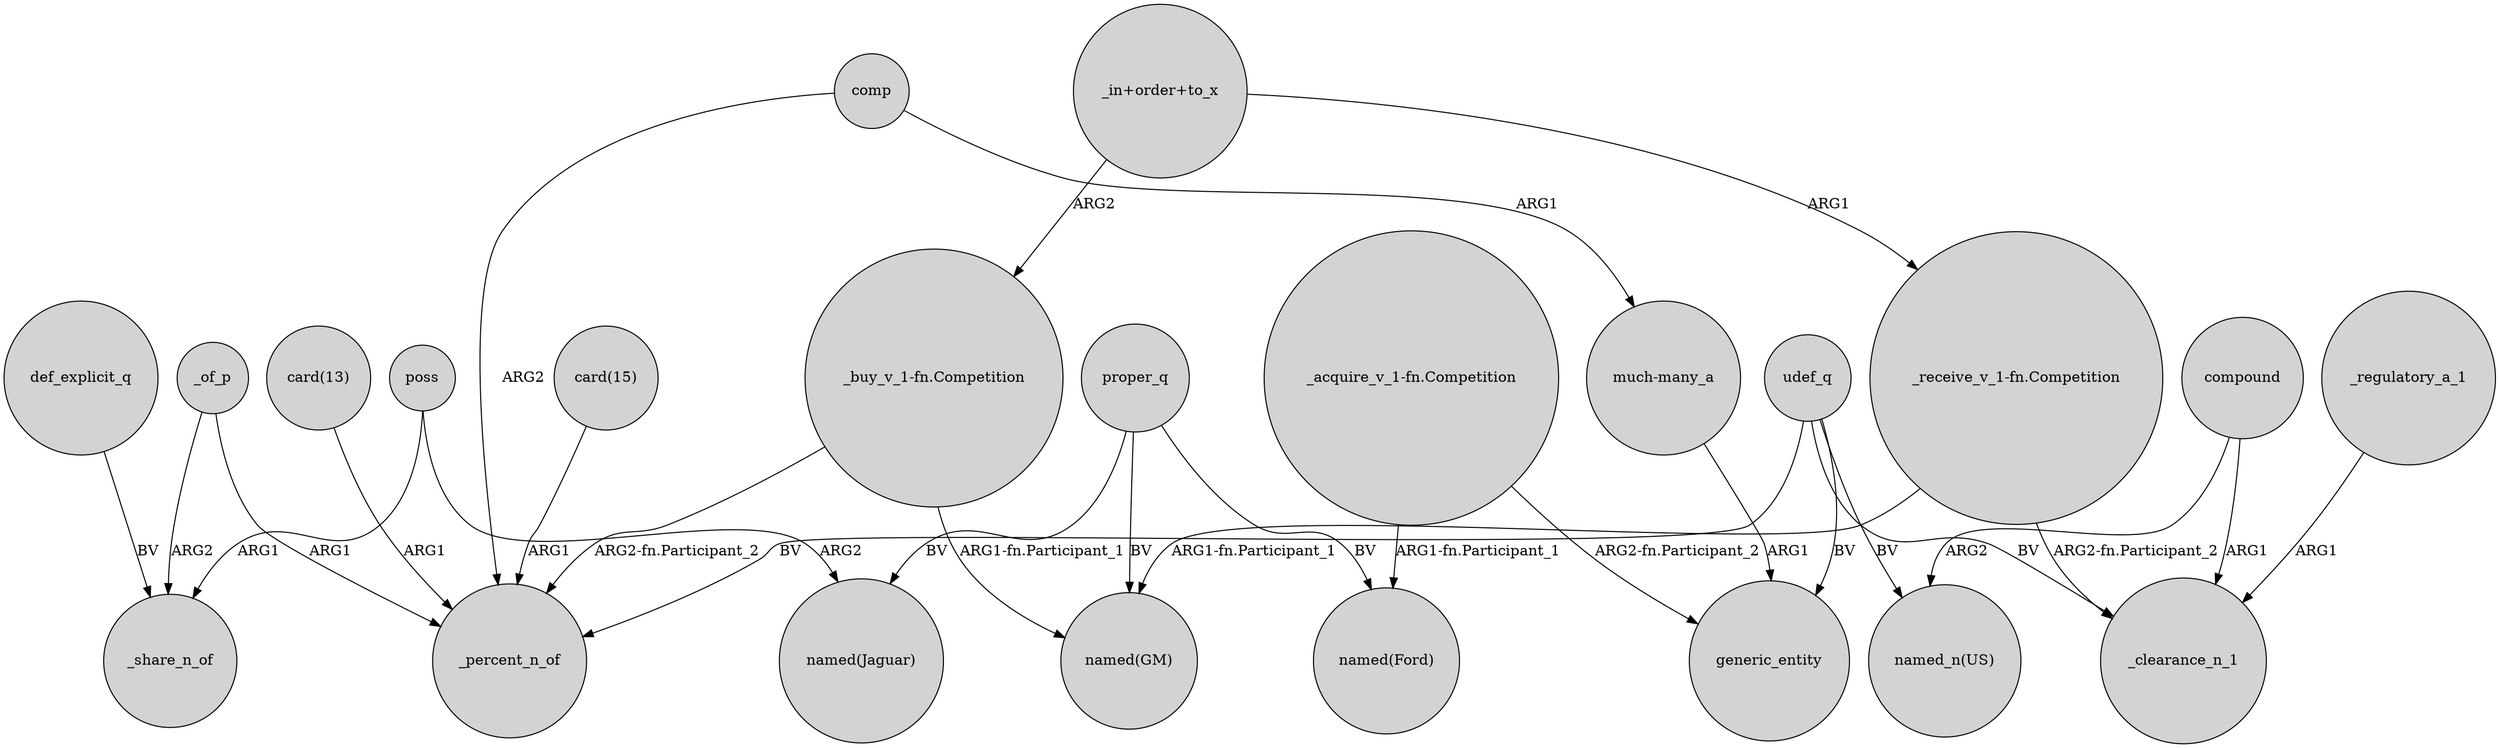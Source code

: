 digraph {
	node [shape=circle style=filled]
	"_in+order+to_x" -> "_buy_v_1-fn.Competition" [label=ARG2]
	compound -> _clearance_n_1 [label=ARG1]
	proper_q -> "named(Ford)" [label=BV]
	"_buy_v_1-fn.Competition" -> _percent_n_of [label="ARG2-fn.Participant_2"]
	def_explicit_q -> _share_n_of [label=BV]
	proper_q -> "named(GM)" [label=BV]
	"_acquire_v_1-fn.Competition" -> "named(Ford)" [label="ARG1-fn.Participant_1"]
	_of_p -> _percent_n_of [label=ARG1]
	udef_q -> generic_entity [label=BV]
	"_buy_v_1-fn.Competition" -> "named(GM)" [label="ARG1-fn.Participant_1"]
	"_receive_v_1-fn.Competition" -> _clearance_n_1 [label="ARG2-fn.Participant_2"]
	comp -> "much-many_a" [label=ARG1]
	"card(13)" -> _percent_n_of [label=ARG1]
	"much-many_a" -> generic_entity [label=ARG1]
	udef_q -> _percent_n_of [label=BV]
	"_in+order+to_x" -> "_receive_v_1-fn.Competition" [label=ARG1]
	poss -> _share_n_of [label=ARG1]
	poss -> "named(Jaguar)" [label=ARG2]
	proper_q -> "named(Jaguar)" [label=BV]
	"card(15)" -> _percent_n_of [label=ARG1]
	udef_q -> _clearance_n_1 [label=BV]
	"_acquire_v_1-fn.Competition" -> generic_entity [label="ARG2-fn.Participant_2"]
	_regulatory_a_1 -> _clearance_n_1 [label=ARG1]
	"_receive_v_1-fn.Competition" -> "named(GM)" [label="ARG1-fn.Participant_1"]
	compound -> "named_n(US)" [label=ARG2]
	udef_q -> "named_n(US)" [label=BV]
	_of_p -> _share_n_of [label=ARG2]
	comp -> _percent_n_of [label=ARG2]
}

